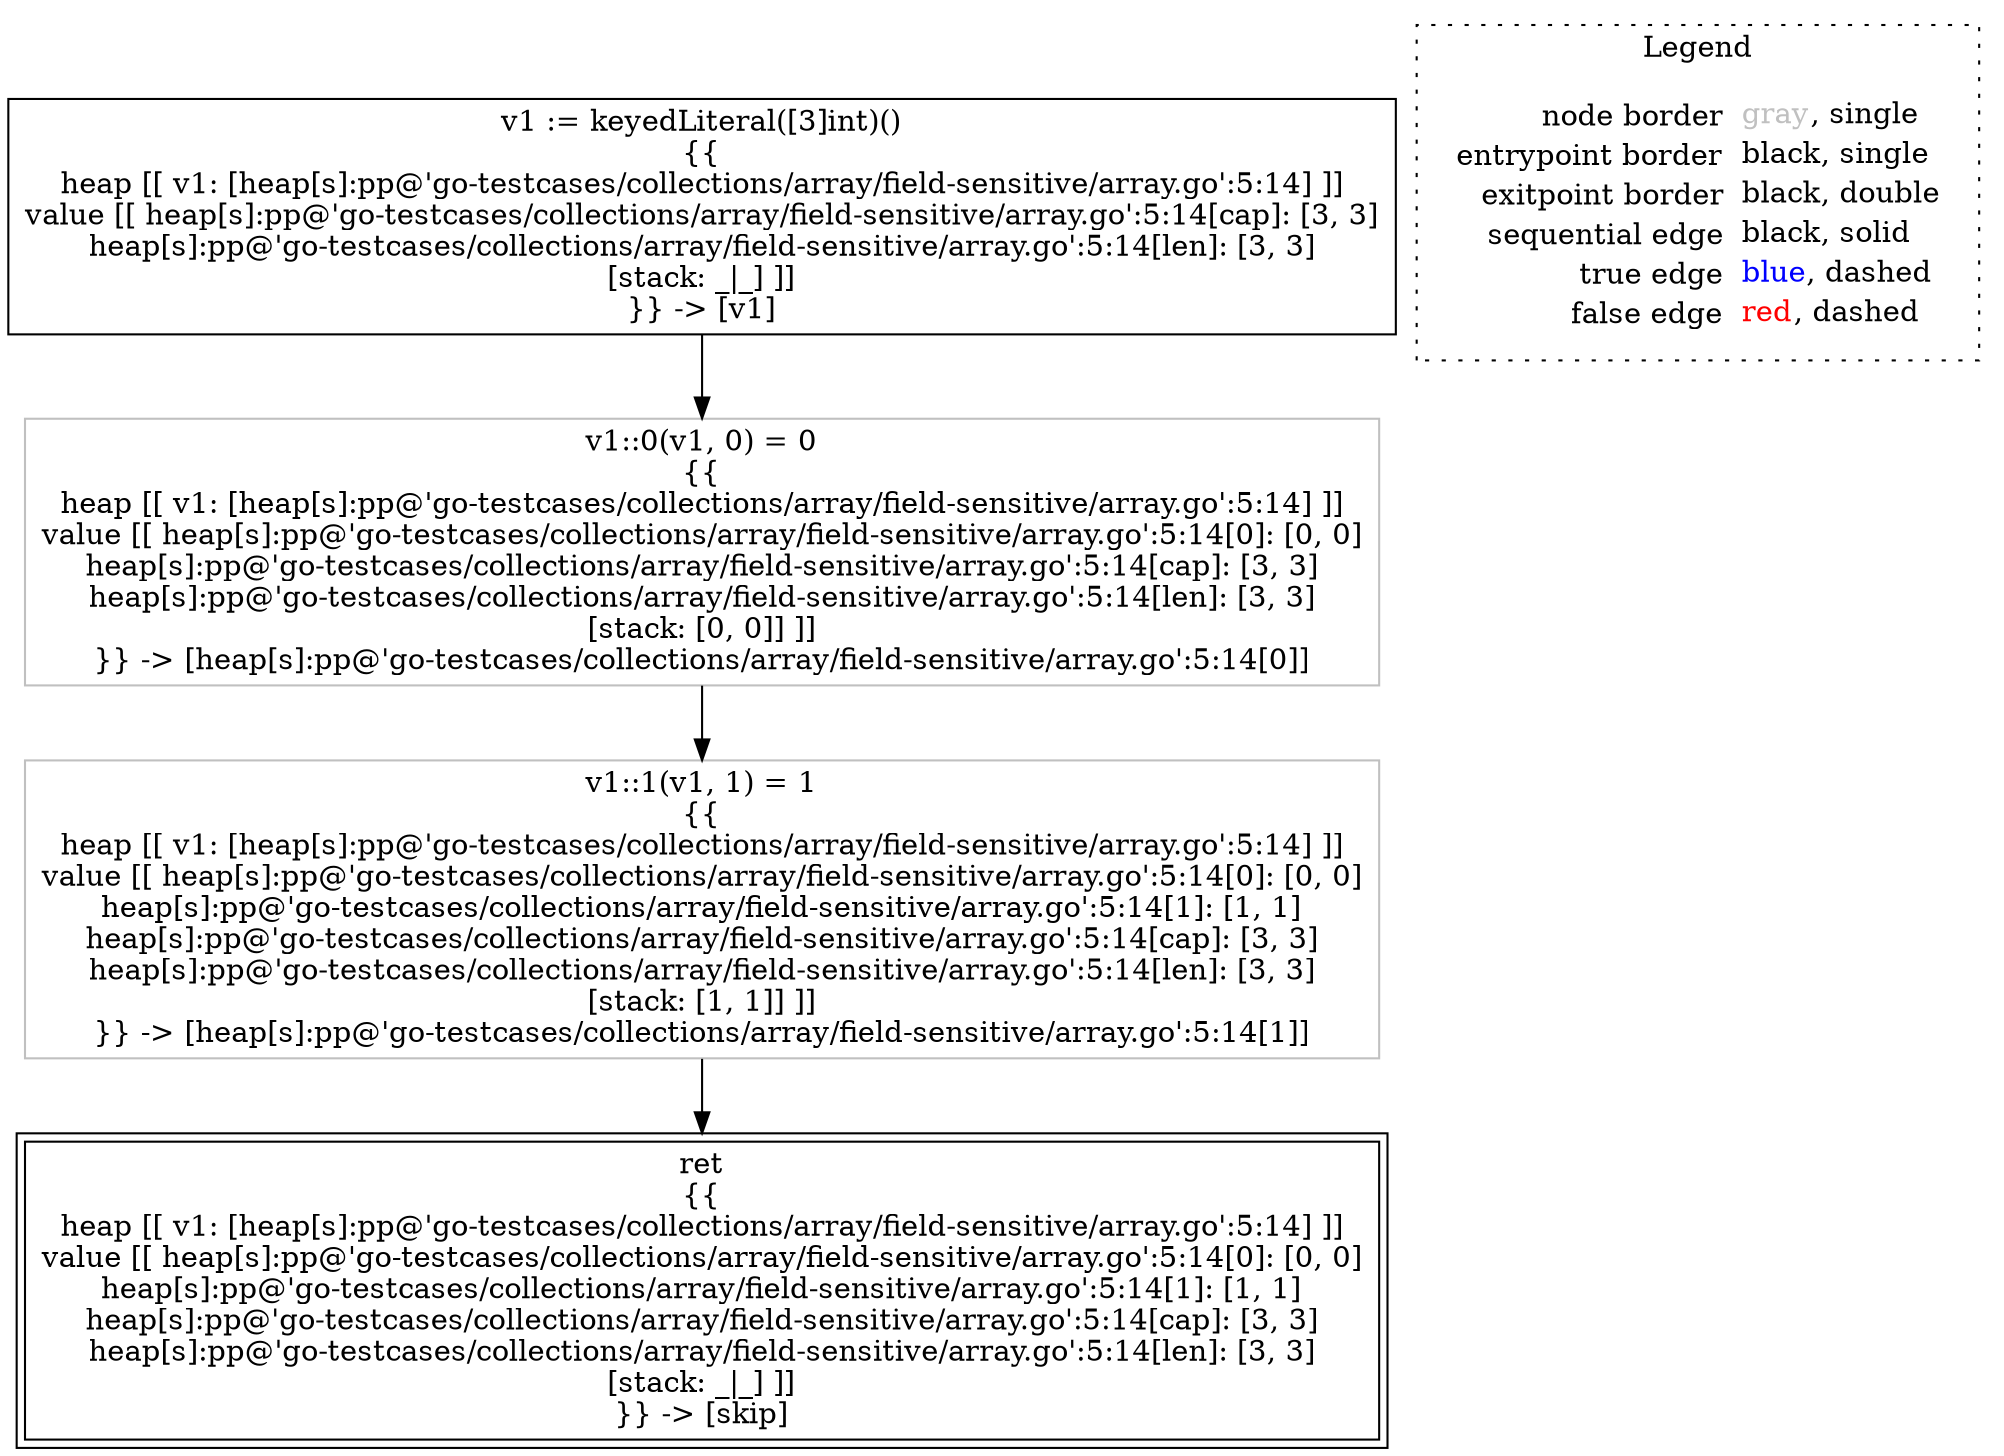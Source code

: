 digraph {
	"node0" [shape="rect",color="black",label=<v1 := keyedLiteral([3]int)()<BR/>{{<BR/>heap [[ v1: [heap[s]:pp@'go-testcases/collections/array/field-sensitive/array.go':5:14] ]]<BR/>value [[ heap[s]:pp@'go-testcases/collections/array/field-sensitive/array.go':5:14[cap]: [3, 3]<BR/>heap[s]:pp@'go-testcases/collections/array/field-sensitive/array.go':5:14[len]: [3, 3]<BR/>[stack: _|_] ]]<BR/>}} -&gt; [v1]>];
	"node1" [shape="rect",color="gray",label=<v1::0(v1, 0) = 0<BR/>{{<BR/>heap [[ v1: [heap[s]:pp@'go-testcases/collections/array/field-sensitive/array.go':5:14] ]]<BR/>value [[ heap[s]:pp@'go-testcases/collections/array/field-sensitive/array.go':5:14[0]: [0, 0]<BR/>heap[s]:pp@'go-testcases/collections/array/field-sensitive/array.go':5:14[cap]: [3, 3]<BR/>heap[s]:pp@'go-testcases/collections/array/field-sensitive/array.go':5:14[len]: [3, 3]<BR/>[stack: [0, 0]] ]]<BR/>}} -&gt; [heap[s]:pp@'go-testcases/collections/array/field-sensitive/array.go':5:14[0]]>];
	"node2" [shape="rect",color="gray",label=<v1::1(v1, 1) = 1<BR/>{{<BR/>heap [[ v1: [heap[s]:pp@'go-testcases/collections/array/field-sensitive/array.go':5:14] ]]<BR/>value [[ heap[s]:pp@'go-testcases/collections/array/field-sensitive/array.go':5:14[0]: [0, 0]<BR/>heap[s]:pp@'go-testcases/collections/array/field-sensitive/array.go':5:14[1]: [1, 1]<BR/>heap[s]:pp@'go-testcases/collections/array/field-sensitive/array.go':5:14[cap]: [3, 3]<BR/>heap[s]:pp@'go-testcases/collections/array/field-sensitive/array.go':5:14[len]: [3, 3]<BR/>[stack: [1, 1]] ]]<BR/>}} -&gt; [heap[s]:pp@'go-testcases/collections/array/field-sensitive/array.go':5:14[1]]>];
	"node3" [shape="rect",color="black",peripheries="2",label=<ret<BR/>{{<BR/>heap [[ v1: [heap[s]:pp@'go-testcases/collections/array/field-sensitive/array.go':5:14] ]]<BR/>value [[ heap[s]:pp@'go-testcases/collections/array/field-sensitive/array.go':5:14[0]: [0, 0]<BR/>heap[s]:pp@'go-testcases/collections/array/field-sensitive/array.go':5:14[1]: [1, 1]<BR/>heap[s]:pp@'go-testcases/collections/array/field-sensitive/array.go':5:14[cap]: [3, 3]<BR/>heap[s]:pp@'go-testcases/collections/array/field-sensitive/array.go':5:14[len]: [3, 3]<BR/>[stack: _|_] ]]<BR/>}} -&gt; [skip]>];
	"node1" -> "node2" [color="black"];
	"node2" -> "node3" [color="black"];
	"node0" -> "node1" [color="black"];
subgraph cluster_legend {
	label="Legend";
	style=dotted;
	node [shape=plaintext];
	"legend" [label=<<table border="0" cellpadding="2" cellspacing="0" cellborder="0"><tr><td align="right">node border&nbsp;</td><td align="left"><font color="gray">gray</font>, single</td></tr><tr><td align="right">entrypoint border&nbsp;</td><td align="left"><font color="black">black</font>, single</td></tr><tr><td align="right">exitpoint border&nbsp;</td><td align="left"><font color="black">black</font>, double</td></tr><tr><td align="right">sequential edge&nbsp;</td><td align="left"><font color="black">black</font>, solid</td></tr><tr><td align="right">true edge&nbsp;</td><td align="left"><font color="blue">blue</font>, dashed</td></tr><tr><td align="right">false edge&nbsp;</td><td align="left"><font color="red">red</font>, dashed</td></tr></table>>];
}

}

